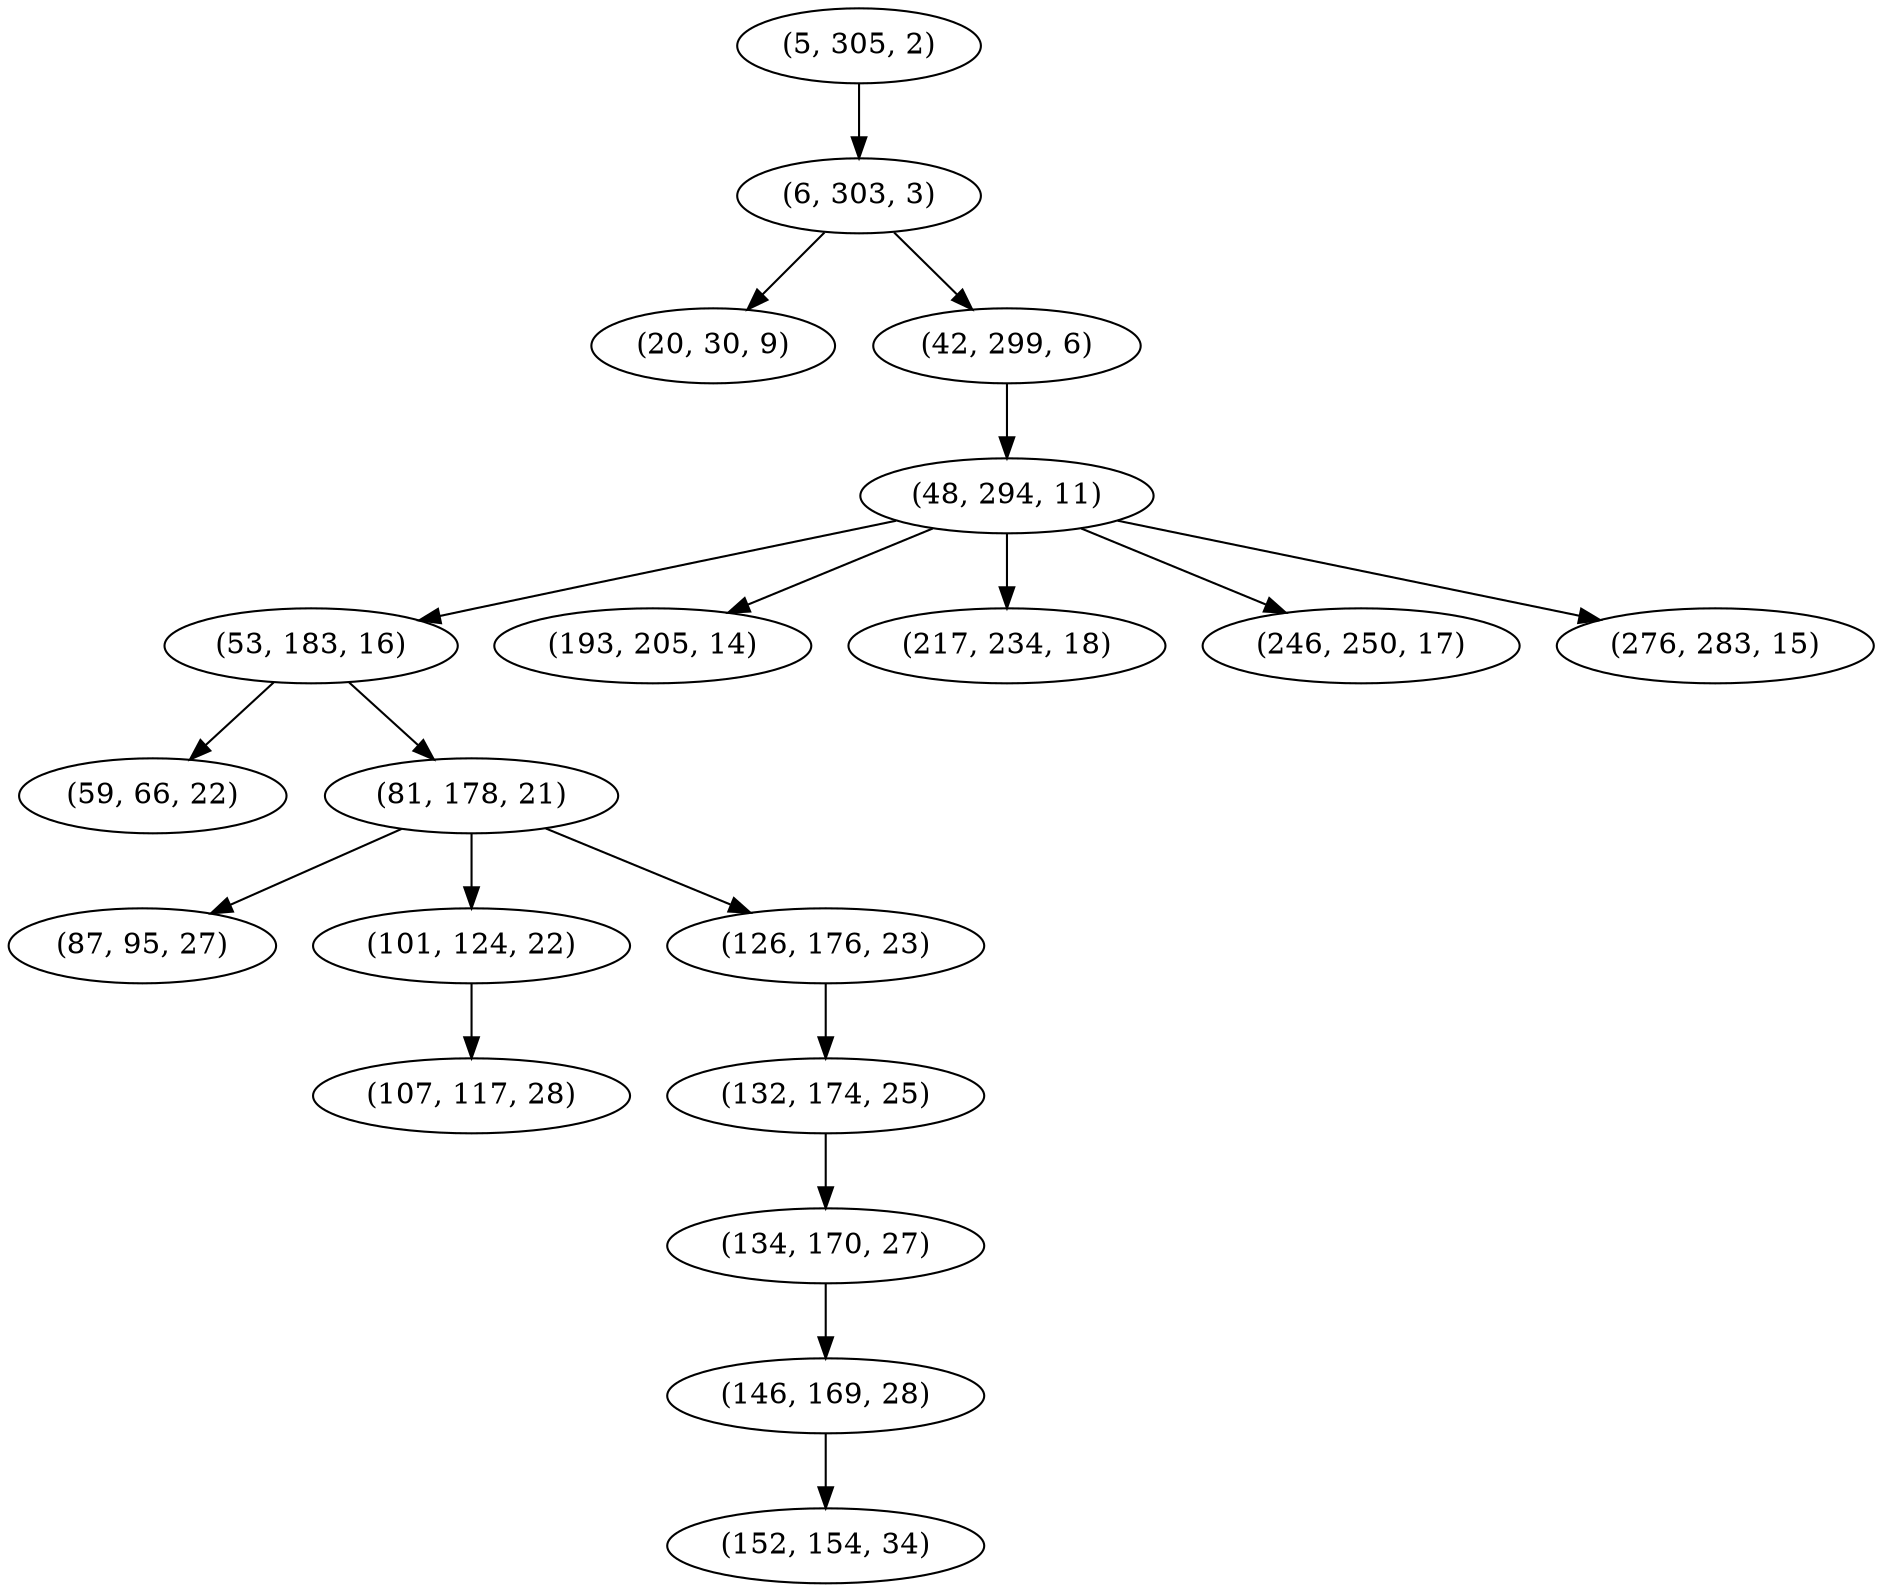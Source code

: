 digraph tree {
    "(5, 305, 2)";
    "(6, 303, 3)";
    "(20, 30, 9)";
    "(42, 299, 6)";
    "(48, 294, 11)";
    "(53, 183, 16)";
    "(59, 66, 22)";
    "(81, 178, 21)";
    "(87, 95, 27)";
    "(101, 124, 22)";
    "(107, 117, 28)";
    "(126, 176, 23)";
    "(132, 174, 25)";
    "(134, 170, 27)";
    "(146, 169, 28)";
    "(152, 154, 34)";
    "(193, 205, 14)";
    "(217, 234, 18)";
    "(246, 250, 17)";
    "(276, 283, 15)";
    "(5, 305, 2)" -> "(6, 303, 3)";
    "(6, 303, 3)" -> "(20, 30, 9)";
    "(6, 303, 3)" -> "(42, 299, 6)";
    "(42, 299, 6)" -> "(48, 294, 11)";
    "(48, 294, 11)" -> "(53, 183, 16)";
    "(48, 294, 11)" -> "(193, 205, 14)";
    "(48, 294, 11)" -> "(217, 234, 18)";
    "(48, 294, 11)" -> "(246, 250, 17)";
    "(48, 294, 11)" -> "(276, 283, 15)";
    "(53, 183, 16)" -> "(59, 66, 22)";
    "(53, 183, 16)" -> "(81, 178, 21)";
    "(81, 178, 21)" -> "(87, 95, 27)";
    "(81, 178, 21)" -> "(101, 124, 22)";
    "(81, 178, 21)" -> "(126, 176, 23)";
    "(101, 124, 22)" -> "(107, 117, 28)";
    "(126, 176, 23)" -> "(132, 174, 25)";
    "(132, 174, 25)" -> "(134, 170, 27)";
    "(134, 170, 27)" -> "(146, 169, 28)";
    "(146, 169, 28)" -> "(152, 154, 34)";
}
